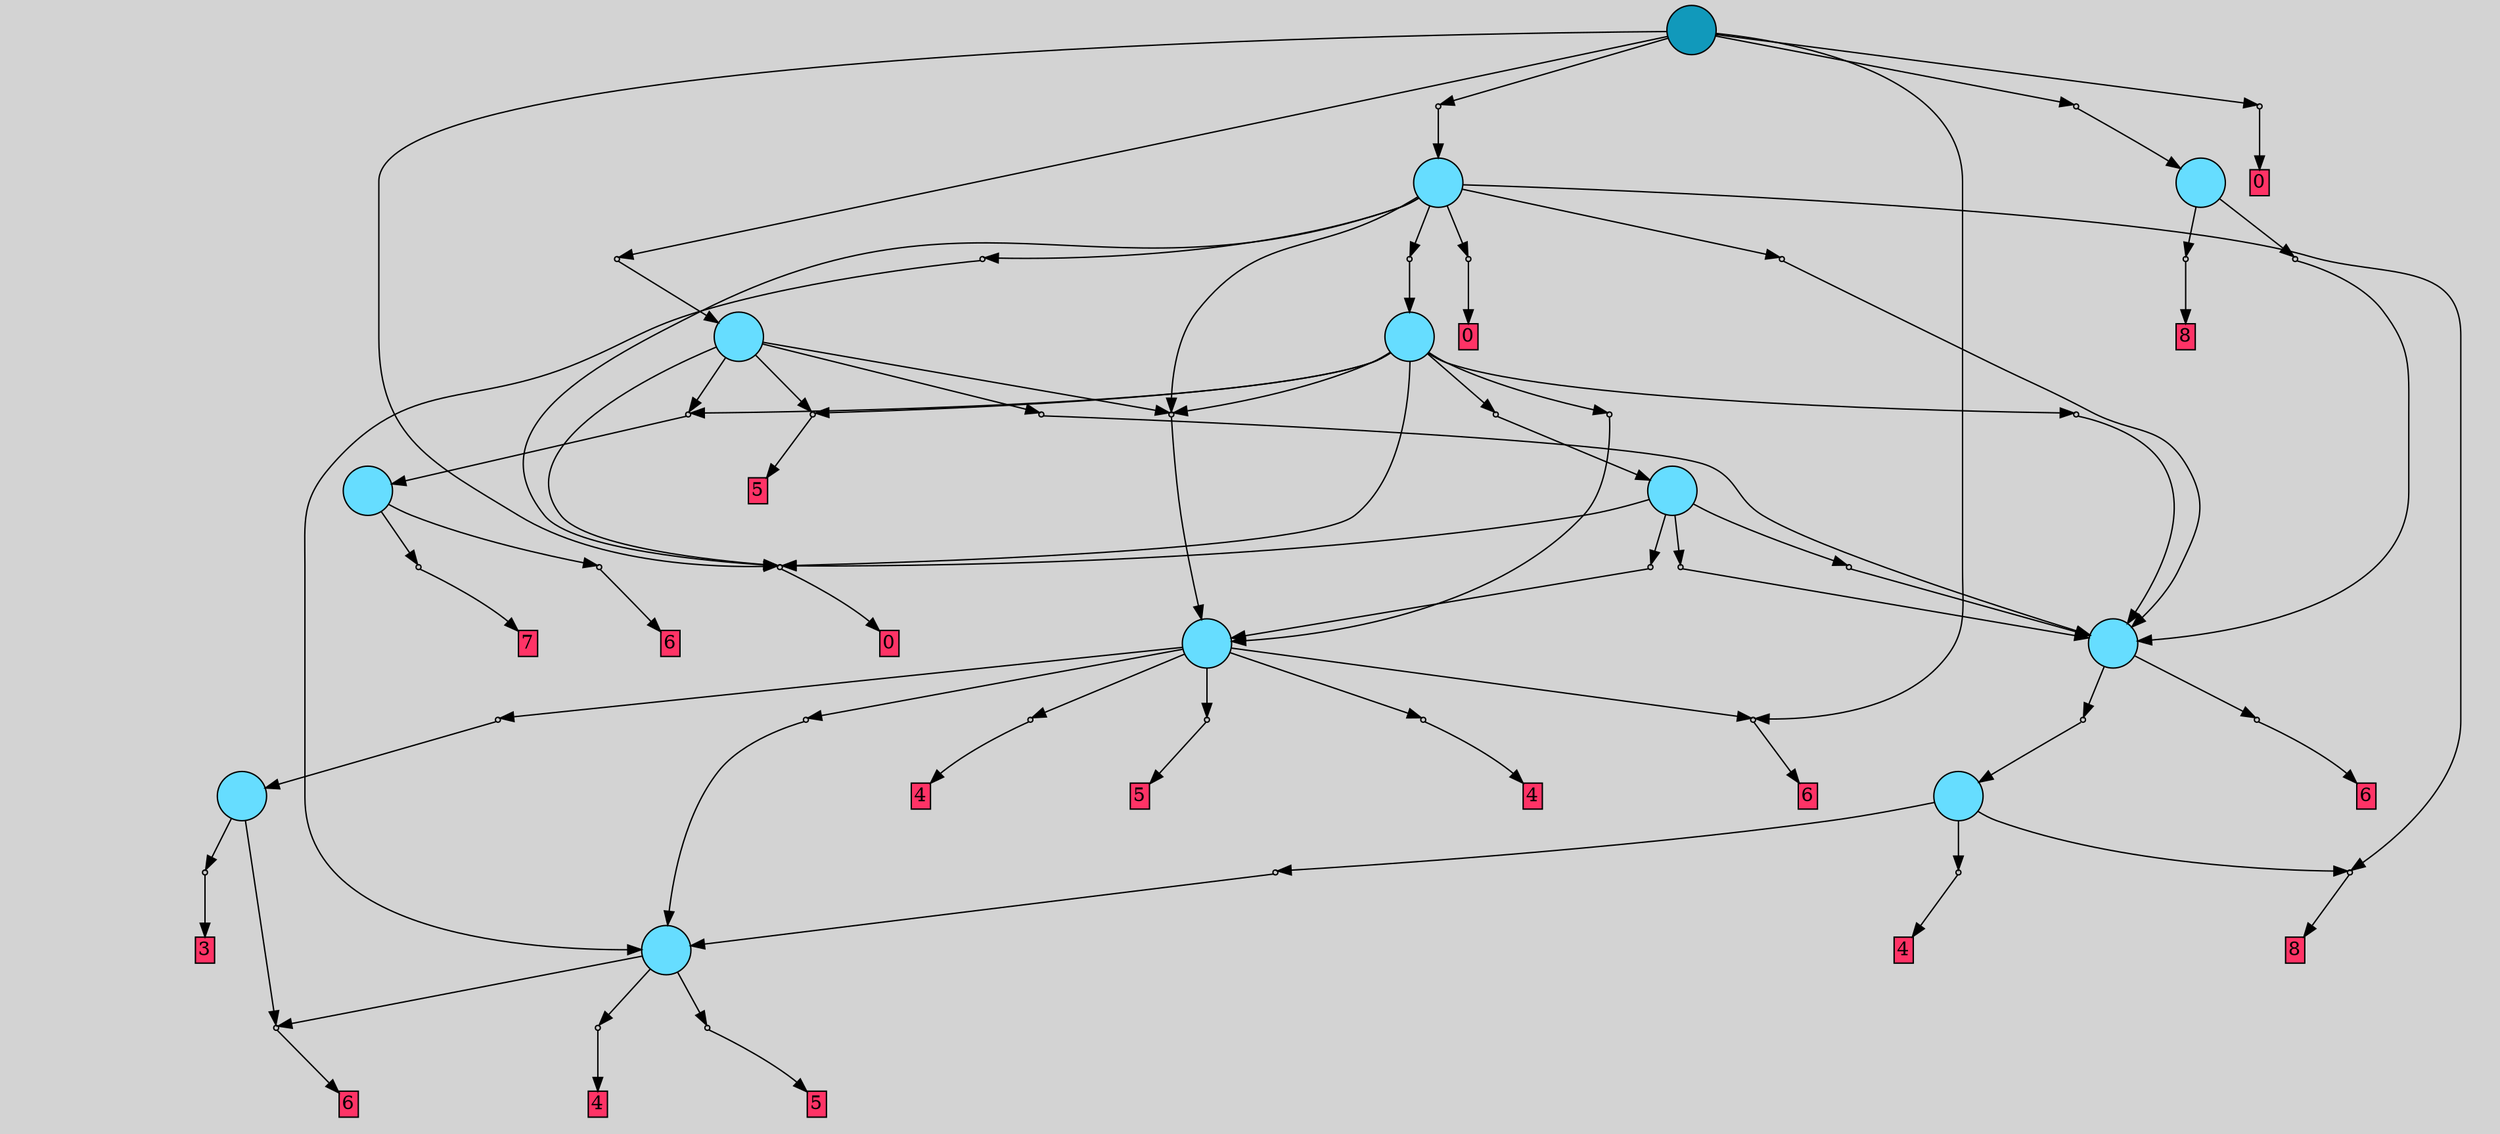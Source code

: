 // File exported with GEGELATI v1.3.1
// On the 2024-04-12 16:09:05
// With the File::TPGGraphDotExporter
digraph{
	graph[pad = "0.212, 0.055" bgcolor = lightgray]
	node[shape=circle style = filled label = ""]
		T0 [fillcolor="#66ddff"]
		T1 [fillcolor="#66ddff"]
		T2 [fillcolor="#66ddff"]
		T3 [fillcolor="#66ddff"]
		T4 [fillcolor="#66ddff"]
		T5 [fillcolor="#66ddff"]
		T6 [fillcolor="#66ddff"]
		T7 [fillcolor="#66ddff"]
		T8 [fillcolor="#66ddff"]
		T9 [fillcolor="#66ddff"]
		T10 [fillcolor="#66ddff"]
		T11 [fillcolor="#1199bb"]
		P0 [fillcolor="#cccccc" shape=point] //
		I0 [shape=box style=invis label=""]
		P0 -> I0[style=invis]
		A0 [fillcolor="#ff3366" shape=box margin=0.03 width=0 height=0 label="6"]
		T0 -> P0 -> A0
		P1 [fillcolor="#cccccc" shape=point] //
		I1 [shape=box style=invis label="0|0&2|2#4|5&#92;n"]
		P1 -> I1[style=invis]
		A1 [fillcolor="#ff3366" shape=box margin=0.03 width=0 height=0 label="7"]
		T0 -> P1 -> A1
		P2 [fillcolor="#cccccc" shape=point] //
		I2 [shape=box style=invis label="2|0&3|4#4|7&#92;n"]
		P2 -> I2[style=invis]
		A2 [fillcolor="#ff3366" shape=box margin=0.03 width=0 height=0 label="6"]
		T1 -> P2 -> A2
		P3 [fillcolor="#cccccc" shape=point] //
		I3 [shape=box style=invis label="3|0&3|2#0|5&#92;n"]
		P3 -> I3[style=invis]
		A3 [fillcolor="#ff3366" shape=box margin=0.03 width=0 height=0 label="3"]
		T1 -> P3 -> A3
		T2 -> P2
		P4 [fillcolor="#cccccc" shape=point] //
		I4 [shape=box style=invis label="6|0&3|5#4|7&#92;n"]
		P4 -> I4[style=invis]
		A4 [fillcolor="#ff3366" shape=box margin=0.03 width=0 height=0 label="5"]
		T2 -> P4 -> A4
		P5 [fillcolor="#cccccc" shape=point] //
		I5 [shape=box style=invis label="0|0&0|0#1|4&#92;n"]
		P5 -> I5[style=invis]
		A5 [fillcolor="#ff3366" shape=box margin=0.03 width=0 height=0 label="4"]
		T2 -> P5 -> A5
		P6 [fillcolor="#cccccc" shape=point] //
		I6 [shape=box style=invis label="4|0&4|2#0|3&#92;n"]
		P6 -> I6[style=invis]
		T3 -> P6 -> T2
		P7 [fillcolor="#cccccc" shape=point] //
		I7 [shape=box style=invis label="6|0&3|7#0|3&#92;n"]
		P7 -> I7[style=invis]
		A6 [fillcolor="#ff3366" shape=box margin=0.03 width=0 height=0 label="8"]
		T3 -> P7 -> A6
		P8 [fillcolor="#cccccc" shape=point] //
		I8 [shape=box style=invis label="0|6&1|6#2|3&#92;n6|0&0|6#3|7&#92;n"]
		P8 -> I8[style=invis]
		A7 [fillcolor="#ff3366" shape=box margin=0.03 width=0 height=0 label="4"]
		T3 -> P8 -> A7
		P9 [fillcolor="#cccccc" shape=point] //
		I9 [shape=box style=invis label="6|0&2|5#4|7&#92;n"]
		P9 -> I9[style=invis]
		A8 [fillcolor="#ff3366" shape=box margin=0.03 width=0 height=0 label="6"]
		T4 -> P9 -> A8
		P10 [fillcolor="#cccccc" shape=point] //
		I10 [shape=box style=invis label="6|0&1|5#3|1&#92;n"]
		P10 -> I10[style=invis]
		T4 -> P10 -> T3
		P11 [fillcolor="#cccccc" shape=point] //
		I11 [shape=box style=invis label="1|0&2|6#4|7&#92;n"]
		P11 -> I11[style=invis]
		T5 -> P11 -> T2
		P12 [fillcolor="#cccccc" shape=point] //
		I12 [shape=box style=invis label="6|0&3|0#3|5&#92;n"]
		P12 -> I12[style=invis]
		A9 [fillcolor="#ff3366" shape=box margin=0.03 width=0 height=0 label="4"]
		T5 -> P12 -> A9
		P13 [fillcolor="#cccccc" shape=point] //
		I13 [shape=box style=invis label="2|0&3|4#4|0&#92;n"]
		P13 -> I13[style=invis]
		T5 -> P13 -> T1
		P14 [fillcolor="#cccccc" shape=point] //
		I14 [shape=box style=invis label="2|0&3|2#3|7&#92;n"]
		P14 -> I14[style=invis]
		A10 [fillcolor="#ff3366" shape=box margin=0.03 width=0 height=0 label="6"]
		T5 -> P14 -> A10
		P15 [fillcolor="#cccccc" shape=point] //
		I15 [shape=box style=invis label="2|0&4|0#3|0&#92;n"]
		P15 -> I15[style=invis]
		A11 [fillcolor="#ff3366" shape=box margin=0.03 width=0 height=0 label="4"]
		T5 -> P15 -> A11
		P16 [fillcolor="#cccccc" shape=point] //
		I16 [shape=box style=invis label="6|0&3|5#4|7&#92;n"]
		P16 -> I16[style=invis]
		A12 [fillcolor="#ff3366" shape=box margin=0.03 width=0 height=0 label="5"]
		T5 -> P16 -> A12
		P17 [fillcolor="#cccccc" shape=point] //
		I17 [shape=box style=invis label="2|4&3|7#3|7&#92;n1|0&2|3#0|4&#92;n"]
		P17 -> I17[style=invis]
		A13 [fillcolor="#ff3366" shape=box margin=0.03 width=0 height=0 label="8"]
		T6 -> P17 -> A13
		P18 [fillcolor="#cccccc" shape=point] //
		I18 [shape=box style=invis label="1|0&2|6#4|6&#92;n"]
		P18 -> I18[style=invis]
		T6 -> P18 -> T4
		P19 [fillcolor="#cccccc" shape=point] //
		I19 [shape=box style=invis label="6|0&3|2#0|7&#92;n"]
		P19 -> I19[style=invis]
		T7 -> P19 -> T4
		P20 [fillcolor="#cccccc" shape=point] //
		I20 [shape=box style=invis label="2|0&3|4#1|0&#92;n"]
		P20 -> I20[style=invis]
		A14 [fillcolor="#ff3366" shape=box margin=0.03 width=0 height=0 label="0"]
		T7 -> P20 -> A14
		P21 [fillcolor="#cccccc" shape=point] //
		I21 [shape=box style=invis label="1|0&2|7#4|6&#92;n"]
		P21 -> I21[style=invis]
		T7 -> P21 -> T4
		P22 [fillcolor="#cccccc" shape=point] //
		I22 [shape=box style=invis label="1|0&4|3#2|0&#92;n"]
		P22 -> I22[style=invis]
		T7 -> P22 -> T5
		P23 [fillcolor="#cccccc" shape=point] //
		I23 [shape=box style=invis label="1|0&4|3#2|0&#92;n"]
		P23 -> I23[style=invis]
		T8 -> P23 -> T5
		T8 -> P20
		P24 [fillcolor="#cccccc" shape=point] //
		I24 [shape=box style=invis label="1|0&2|2#4|6&#92;n"]
		P24 -> I24[style=invis]
		T8 -> P24 -> T7
		P25 [fillcolor="#cccccc" shape=point] //
		I25 [shape=box style=invis label="1|0&2|7#4|6&#92;n"]
		P25 -> I25[style=invis]
		T8 -> P25 -> T4
		P26 [fillcolor="#cccccc" shape=point] //
		I26 [shape=box style=invis label="2|0&3|4#2|3&#92;n"]
		P26 -> I26[style=invis]
		T8 -> P26 -> T0
		P27 [fillcolor="#cccccc" shape=point] //
		I27 [shape=box style=invis label="6|0&3|5#4|7&#92;n"]
		P27 -> I27[style=invis]
		A15 [fillcolor="#ff3366" shape=box margin=0.03 width=0 height=0 label="5"]
		T8 -> P27 -> A15
		P28 [fillcolor="#cccccc" shape=point] //
		I28 [shape=box style=invis label="2|0&3|1#1|7&#92;n"]
		P28 -> I28[style=invis]
		T8 -> P28 -> T5
		T9 -> P20
		P29 [fillcolor="#cccccc" shape=point] //
		I29 [shape=box style=invis label="1|0&2|7#4|6&#92;n"]
		P29 -> I29[style=invis]
		T9 -> P29 -> T4
		T9 -> P26
		T9 -> P27
		T9 -> P28
		P30 [fillcolor="#cccccc" shape=point] //
		I30 [shape=box style=invis label="2|0&4|0#3|0&#92;n"]
		P30 -> I30[style=invis]
		T10 -> P30 -> T8
		T10 -> P7
		P31 [fillcolor="#cccccc" shape=point] //
		I31 [shape=box style=invis label="0|0&4|7#0|2&#92;n"]
		P31 -> I31[style=invis]
		T10 -> P31 -> T2
		T10 -> P20
		P32 [fillcolor="#cccccc" shape=point] //
		I32 [shape=box style=invis label="1|0&2|6#4|3&#92;n"]
		P32 -> I32[style=invis]
		T10 -> P32 -> T4
		T10 -> P28
		P33 [fillcolor="#cccccc" shape=point] //
		I33 [shape=box style=invis label="2|5&3|0#1|3&#92;n4|0&4|1#0|5&#92;n"]
		P33 -> I33[style=invis]
		A16 [fillcolor="#ff3366" shape=box margin=0.03 width=0 height=0 label="0"]
		T10 -> P33 -> A16
		P34 [fillcolor="#cccccc" shape=point] //
		I34 [shape=box style=invis label="6|0&3|7#0|3&#92;n"]
		P34 -> I34[style=invis]
		T11 -> P34 -> T6
		P35 [fillcolor="#cccccc" shape=point] //
		I35 [shape=box style=invis label="1|0&2|2#4|6&#92;n"]
		P35 -> I35[style=invis]
		T11 -> P35 -> T9
		P36 [fillcolor="#cccccc" shape=point] //
		I36 [shape=box style=invis label="1|0&4|3#4|2&#92;n"]
		P36 -> I36[style=invis]
		T11 -> P36 -> T10
		P37 [fillcolor="#cccccc" shape=point] //
		I37 [shape=box style=invis label="2|0&3|4#1|5&#92;n"]
		P37 -> I37[style=invis]
		A17 [fillcolor="#ff3366" shape=box margin=0.03 width=0 height=0 label="0"]
		T11 -> P37 -> A17
		T11 -> P20
		T11 -> P14
		{ rank= same T11 }
}
